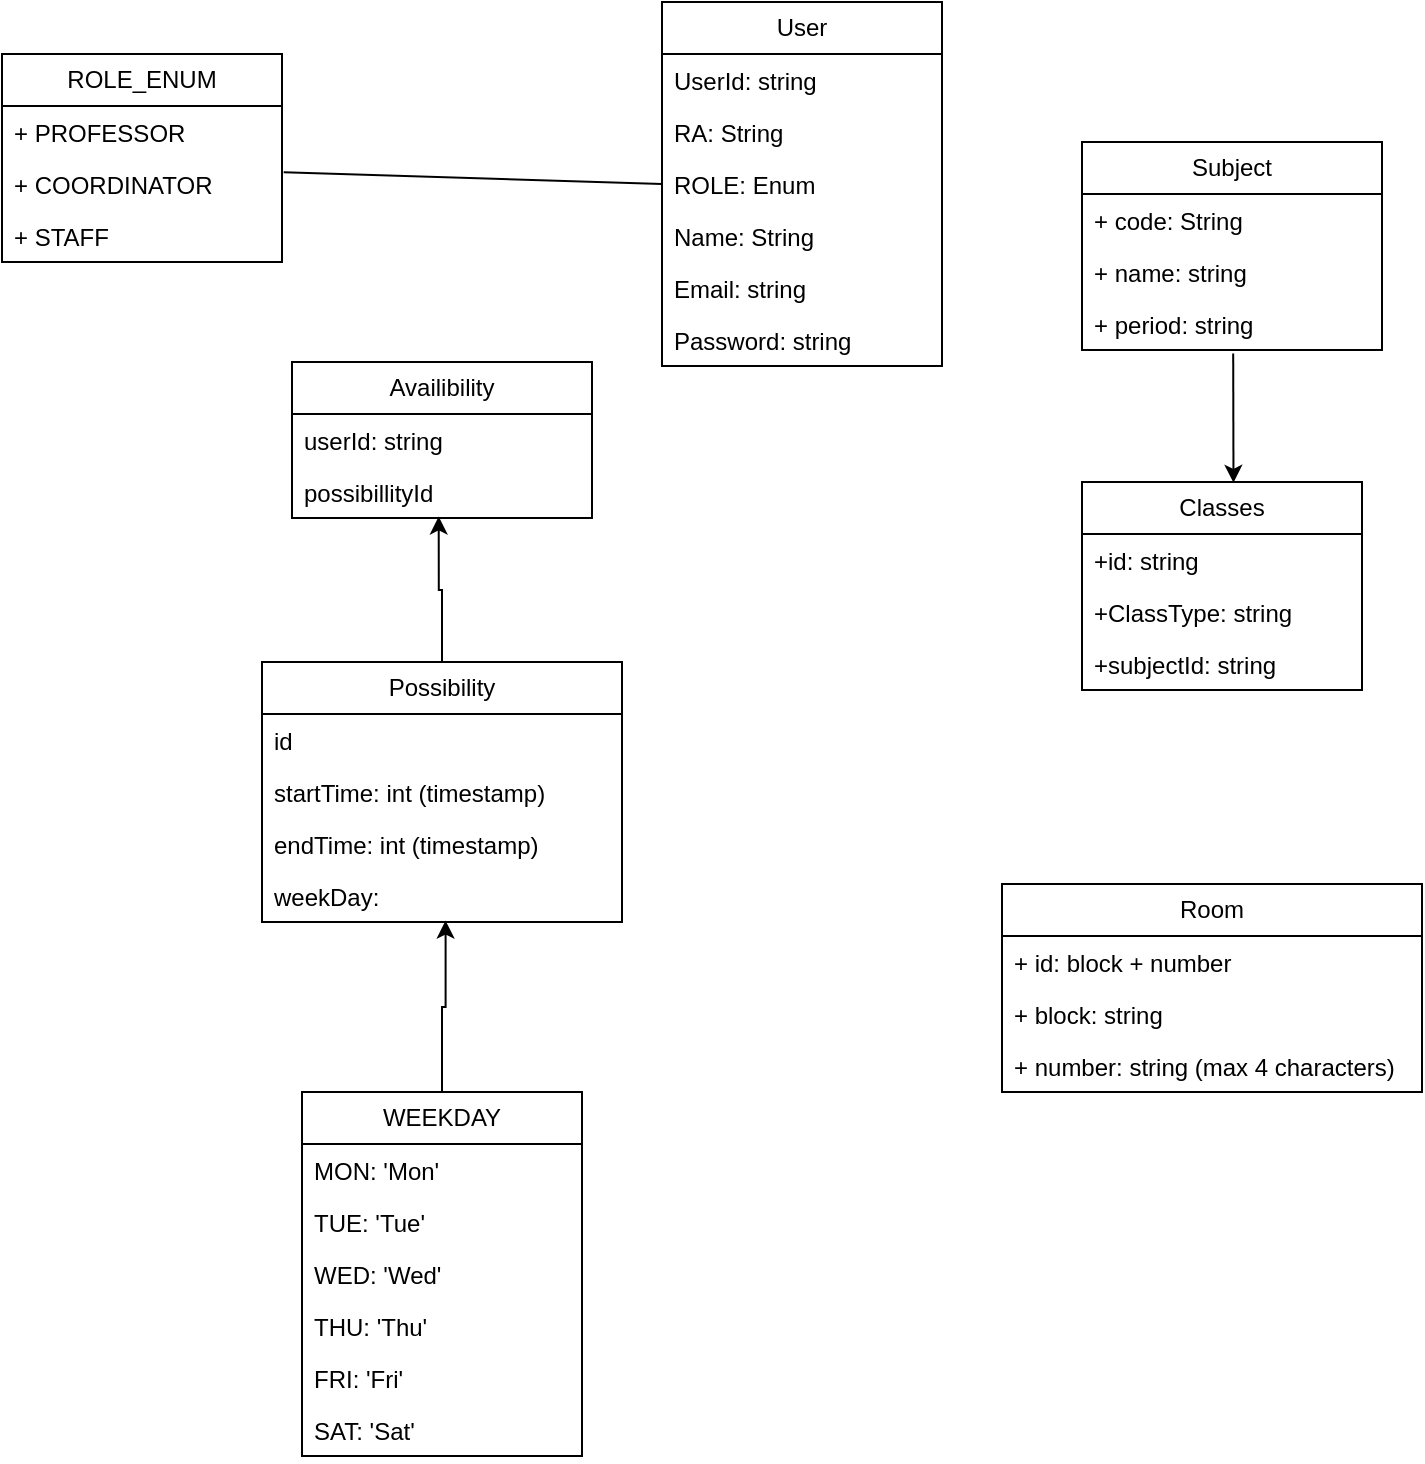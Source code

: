<mxfile>
    <diagram name="Página-1" id="IHzaLdeOFtBkrN-kL38t">
        <mxGraphModel dx="782" dy="599" grid="1" gridSize="10" guides="1" tooltips="1" connect="1" arrows="1" fold="1" page="1" pageScale="1" pageWidth="827" pageHeight="1169" math="0" shadow="0">
            <root>
                <mxCell id="0"/>
                <mxCell id="1" parent="0"/>
                <mxCell id="LT8aUoQQXbuHR3QGhIIL-1" value="User" style="swimlane;fontStyle=0;childLayout=stackLayout;horizontal=1;startSize=26;fillColor=none;horizontalStack=0;resizeParent=1;resizeParentMax=0;resizeLast=0;collapsible=1;marginBottom=0;whiteSpace=wrap;html=1;" parent="1" vertex="1">
                    <mxGeometry x="390" y="40" width="140" height="182" as="geometry"/>
                </mxCell>
                <mxCell id="LT8aUoQQXbuHR3QGhIIL-3" value="UserId: string" style="text;strokeColor=none;fillColor=none;align=left;verticalAlign=top;spacingLeft=4;spacingRight=4;overflow=hidden;rotatable=0;points=[[0,0.5],[1,0.5]];portConstraint=eastwest;whiteSpace=wrap;html=1;" parent="LT8aUoQQXbuHR3QGhIIL-1" vertex="1">
                    <mxGeometry y="26" width="140" height="26" as="geometry"/>
                </mxCell>
                <mxCell id="LT8aUoQQXbuHR3QGhIIL-4" value="RA: String" style="text;strokeColor=none;fillColor=none;align=left;verticalAlign=top;spacingLeft=4;spacingRight=4;overflow=hidden;rotatable=0;points=[[0,0.5],[1,0.5]];portConstraint=eastwest;whiteSpace=wrap;html=1;" parent="LT8aUoQQXbuHR3QGhIIL-1" vertex="1">
                    <mxGeometry y="52" width="140" height="26" as="geometry"/>
                </mxCell>
                <mxCell id="LT8aUoQQXbuHR3QGhIIL-25" value="ROLE: Enum" style="text;strokeColor=none;fillColor=none;align=left;verticalAlign=top;spacingLeft=4;spacingRight=4;overflow=hidden;rotatable=0;points=[[0,0.5],[1,0.5]];portConstraint=eastwest;whiteSpace=wrap;html=1;" parent="LT8aUoQQXbuHR3QGhIIL-1" vertex="1">
                    <mxGeometry y="78" width="140" height="26" as="geometry"/>
                </mxCell>
                <mxCell id="LT8aUoQQXbuHR3QGhIIL-37" value="Name: String" style="text;strokeColor=none;fillColor=none;align=left;verticalAlign=top;spacingLeft=4;spacingRight=4;overflow=hidden;rotatable=0;points=[[0,0.5],[1,0.5]];portConstraint=eastwest;whiteSpace=wrap;html=1;" parent="LT8aUoQQXbuHR3QGhIIL-1" vertex="1">
                    <mxGeometry y="104" width="140" height="26" as="geometry"/>
                </mxCell>
                <mxCell id="LT8aUoQQXbuHR3QGhIIL-38" value="Email: string" style="text;strokeColor=none;fillColor=none;align=left;verticalAlign=top;spacingLeft=4;spacingRight=4;overflow=hidden;rotatable=0;points=[[0,0.5],[1,0.5]];portConstraint=eastwest;whiteSpace=wrap;html=1;" parent="LT8aUoQQXbuHR3QGhIIL-1" vertex="1">
                    <mxGeometry y="130" width="140" height="26" as="geometry"/>
                </mxCell>
                <mxCell id="LT8aUoQQXbuHR3QGhIIL-44" value="Password: string" style="text;strokeColor=none;fillColor=none;align=left;verticalAlign=top;spacingLeft=4;spacingRight=4;overflow=hidden;rotatable=0;points=[[0,0.5],[1,0.5]];portConstraint=eastwest;whiteSpace=wrap;html=1;" parent="LT8aUoQQXbuHR3QGhIIL-1" vertex="1">
                    <mxGeometry y="156" width="140" height="26" as="geometry"/>
                </mxCell>
                <mxCell id="LT8aUoQQXbuHR3QGhIIL-13" value="Room" style="swimlane;fontStyle=0;childLayout=stackLayout;horizontal=1;startSize=26;fillColor=none;horizontalStack=0;resizeParent=1;resizeParentMax=0;resizeLast=0;collapsible=1;marginBottom=0;whiteSpace=wrap;html=1;" parent="1" vertex="1">
                    <mxGeometry x="560" y="481" width="210" height="104" as="geometry"/>
                </mxCell>
                <mxCell id="LT8aUoQQXbuHR3QGhIIL-14" value="+ id: block + number" style="text;strokeColor=none;fillColor=none;align=left;verticalAlign=top;spacingLeft=4;spacingRight=4;overflow=hidden;rotatable=0;points=[[0,0.5],[1,0.5]];portConstraint=eastwest;whiteSpace=wrap;html=1;" parent="LT8aUoQQXbuHR3QGhIIL-13" vertex="1">
                    <mxGeometry y="26" width="210" height="26" as="geometry"/>
                </mxCell>
                <mxCell id="LT8aUoQQXbuHR3QGhIIL-15" value="+ block: string" style="text;strokeColor=none;fillColor=none;align=left;verticalAlign=top;spacingLeft=4;spacingRight=4;overflow=hidden;rotatable=0;points=[[0,0.5],[1,0.5]];portConstraint=eastwest;whiteSpace=wrap;html=1;" parent="LT8aUoQQXbuHR3QGhIIL-13" vertex="1">
                    <mxGeometry y="52" width="210" height="26" as="geometry"/>
                </mxCell>
                <mxCell id="LT8aUoQQXbuHR3QGhIIL-16" value="+ number: string (max 4 characters)" style="text;strokeColor=none;fillColor=none;align=left;verticalAlign=top;spacingLeft=4;spacingRight=4;overflow=hidden;rotatable=0;points=[[0,0.5],[1,0.5]];portConstraint=eastwest;whiteSpace=wrap;html=1;" parent="LT8aUoQQXbuHR3QGhIIL-13" vertex="1">
                    <mxGeometry y="78" width="210" height="26" as="geometry"/>
                </mxCell>
                <mxCell id="LT8aUoQQXbuHR3QGhIIL-17" value="Subject" style="swimlane;fontStyle=0;childLayout=stackLayout;horizontal=1;startSize=26;fillColor=none;horizontalStack=0;resizeParent=1;resizeParentMax=0;resizeLast=0;collapsible=1;marginBottom=0;whiteSpace=wrap;html=1;" parent="1" vertex="1">
                    <mxGeometry x="600" y="110" width="150" height="104" as="geometry"/>
                </mxCell>
                <mxCell id="LT8aUoQQXbuHR3QGhIIL-18" value="+ code: String" style="text;strokeColor=none;fillColor=none;align=left;verticalAlign=top;spacingLeft=4;spacingRight=4;overflow=hidden;rotatable=0;points=[[0,0.5],[1,0.5]];portConstraint=eastwest;whiteSpace=wrap;html=1;" parent="LT8aUoQQXbuHR3QGhIIL-17" vertex="1">
                    <mxGeometry y="26" width="150" height="26" as="geometry"/>
                </mxCell>
                <mxCell id="LT8aUoQQXbuHR3QGhIIL-19" value="+ name: string" style="text;strokeColor=none;fillColor=none;align=left;verticalAlign=top;spacingLeft=4;spacingRight=4;overflow=hidden;rotatable=0;points=[[0,0.5],[1,0.5]];portConstraint=eastwest;whiteSpace=wrap;html=1;" parent="LT8aUoQQXbuHR3QGhIIL-17" vertex="1">
                    <mxGeometry y="52" width="150" height="26" as="geometry"/>
                </mxCell>
                <mxCell id="7WcmVRJW85BS8sAUSwsT-3" value="+ period: string" style="text;strokeColor=none;fillColor=none;align=left;verticalAlign=top;spacingLeft=4;spacingRight=4;overflow=hidden;rotatable=0;points=[[0,0.5],[1,0.5]];portConstraint=eastwest;whiteSpace=wrap;html=1;" parent="LT8aUoQQXbuHR3QGhIIL-17" vertex="1">
                    <mxGeometry y="78" width="150" height="26" as="geometry"/>
                </mxCell>
                <mxCell id="LT8aUoQQXbuHR3QGhIIL-21" value="Classes" style="swimlane;fontStyle=0;childLayout=stackLayout;horizontal=1;startSize=26;fillColor=none;horizontalStack=0;resizeParent=1;resizeParentMax=0;resizeLast=0;collapsible=1;marginBottom=0;whiteSpace=wrap;html=1;" parent="1" vertex="1">
                    <mxGeometry x="600" y="280" width="140" height="104" as="geometry"/>
                </mxCell>
                <mxCell id="LT8aUoQQXbuHR3QGhIIL-22" value="+id: string" style="text;strokeColor=none;fillColor=none;align=left;verticalAlign=top;spacingLeft=4;spacingRight=4;overflow=hidden;rotatable=0;points=[[0,0.5],[1,0.5]];portConstraint=eastwest;whiteSpace=wrap;html=1;" parent="LT8aUoQQXbuHR3QGhIIL-21" vertex="1">
                    <mxGeometry y="26" width="140" height="26" as="geometry"/>
                </mxCell>
                <mxCell id="LT8aUoQQXbuHR3QGhIIL-23" value="+ClassType: string" style="text;strokeColor=none;fillColor=none;align=left;verticalAlign=top;spacingLeft=4;spacingRight=4;overflow=hidden;rotatable=0;points=[[0,0.5],[1,0.5]];portConstraint=eastwest;whiteSpace=wrap;html=1;" parent="LT8aUoQQXbuHR3QGhIIL-21" vertex="1">
                    <mxGeometry y="52" width="140" height="26" as="geometry"/>
                </mxCell>
                <mxCell id="2" value="+subjectId: string" style="text;strokeColor=none;fillColor=none;align=left;verticalAlign=top;spacingLeft=4;spacingRight=4;overflow=hidden;rotatable=0;points=[[0,0.5],[1,0.5]];portConstraint=eastwest;whiteSpace=wrap;html=1;" vertex="1" parent="LT8aUoQQXbuHR3QGhIIL-21">
                    <mxGeometry y="78" width="140" height="26" as="geometry"/>
                </mxCell>
                <mxCell id="LT8aUoQQXbuHR3QGhIIL-32" value="ROLE_ENUM" style="swimlane;fontStyle=0;childLayout=stackLayout;horizontal=1;startSize=26;fillColor=none;horizontalStack=0;resizeParent=1;resizeParentMax=0;resizeLast=0;collapsible=1;marginBottom=0;whiteSpace=wrap;html=1;" parent="1" vertex="1">
                    <mxGeometry x="60" y="66" width="140" height="104" as="geometry"/>
                </mxCell>
                <mxCell id="LT8aUoQQXbuHR3QGhIIL-33" value="+ PROFESSOR" style="text;strokeColor=none;fillColor=none;align=left;verticalAlign=top;spacingLeft=4;spacingRight=4;overflow=hidden;rotatable=0;points=[[0,0.5],[1,0.5]];portConstraint=eastwest;whiteSpace=wrap;html=1;" parent="LT8aUoQQXbuHR3QGhIIL-32" vertex="1">
                    <mxGeometry y="26" width="140" height="26" as="geometry"/>
                </mxCell>
                <mxCell id="LT8aUoQQXbuHR3QGhIIL-34" value="+ COORDINATOR" style="text;strokeColor=none;fillColor=none;align=left;verticalAlign=top;spacingLeft=4;spacingRight=4;overflow=hidden;rotatable=0;points=[[0,0.5],[1,0.5]];portConstraint=eastwest;whiteSpace=wrap;html=1;" parent="LT8aUoQQXbuHR3QGhIIL-32" vertex="1">
                    <mxGeometry y="52" width="140" height="26" as="geometry"/>
                </mxCell>
                <mxCell id="LT8aUoQQXbuHR3QGhIIL-35" value="+ STAFF" style="text;strokeColor=none;fillColor=none;align=left;verticalAlign=top;spacingLeft=4;spacingRight=4;overflow=hidden;rotatable=0;points=[[0,0.5],[1,0.5]];portConstraint=eastwest;whiteSpace=wrap;html=1;" parent="LT8aUoQQXbuHR3QGhIIL-32" vertex="1">
                    <mxGeometry y="78" width="140" height="26" as="geometry"/>
                </mxCell>
                <mxCell id="QKernIM4GBBUuiEV-H7C-9" value="Availibility" style="swimlane;fontStyle=0;childLayout=stackLayout;horizontal=1;startSize=26;fillColor=none;horizontalStack=0;resizeParent=1;resizeParentMax=0;resizeLast=0;collapsible=1;marginBottom=0;whiteSpace=wrap;html=1;" parent="1" vertex="1">
                    <mxGeometry x="205" y="220" width="150" height="78" as="geometry"/>
                </mxCell>
                <mxCell id="QKernIM4GBBUuiEV-H7C-10" value="userId: string" style="text;strokeColor=none;fillColor=none;align=left;verticalAlign=top;spacingLeft=4;spacingRight=4;overflow=hidden;rotatable=0;points=[[0,0.5],[1,0.5]];portConstraint=eastwest;whiteSpace=wrap;html=1;" parent="QKernIM4GBBUuiEV-H7C-9" vertex="1">
                    <mxGeometry y="26" width="150" height="26" as="geometry"/>
                </mxCell>
                <mxCell id="QKernIM4GBBUuiEV-H7C-11" value="possibillityId" style="text;strokeColor=none;fillColor=none;align=left;verticalAlign=top;spacingLeft=4;spacingRight=4;overflow=hidden;rotatable=0;points=[[0,0.5],[1,0.5]];portConstraint=eastwest;whiteSpace=wrap;html=1;" parent="QKernIM4GBBUuiEV-H7C-9" vertex="1">
                    <mxGeometry y="52" width="150" height="26" as="geometry"/>
                </mxCell>
                <mxCell id="Jhc6XiXj05nsLunLRznl-2" value="" style="endArrow=none;html=1;rounded=0;entryX=0;entryY=0.5;entryDx=0;entryDy=0;exitX=1.006;exitY=0.275;exitDx=0;exitDy=0;exitPerimeter=0;" parent="1" source="LT8aUoQQXbuHR3QGhIIL-34" target="LT8aUoQQXbuHR3QGhIIL-25" edge="1">
                    <mxGeometry width="50" height="50" relative="1" as="geometry">
                        <mxPoint x="210" y="210" as="sourcePoint"/>
                        <mxPoint x="260" y="160" as="targetPoint"/>
                    </mxGeometry>
                </mxCell>
                <mxCell id="Jhc6XiXj05nsLunLRznl-5" value="" style="endArrow=classic;html=1;rounded=0;exitX=0.504;exitY=1.066;exitDx=0;exitDy=0;exitPerimeter=0;entryX=0.541;entryY=0.004;entryDx=0;entryDy=0;entryPerimeter=0;" parent="1" source="7WcmVRJW85BS8sAUSwsT-3" target="LT8aUoQQXbuHR3QGhIIL-21" edge="1">
                    <mxGeometry width="50" height="50" relative="1" as="geometry">
                        <mxPoint x="770" y="290" as="sourcePoint"/>
                        <mxPoint x="670" y="280" as="targetPoint"/>
                    </mxGeometry>
                </mxCell>
                <mxCell id="LT8aUoQQXbuHR3QGhIIL-39" value="Possibility" style="swimlane;fontStyle=0;childLayout=stackLayout;horizontal=1;startSize=26;fillColor=none;horizontalStack=0;resizeParent=1;resizeParentMax=0;resizeLast=0;collapsible=1;marginBottom=0;whiteSpace=wrap;html=1;" parent="1" vertex="1">
                    <mxGeometry x="190" y="370" width="180" height="130" as="geometry"/>
                </mxCell>
                <mxCell id="LT8aUoQQXbuHR3QGhIIL-40" value="id" style="text;strokeColor=none;fillColor=none;align=left;verticalAlign=top;spacingLeft=4;spacingRight=4;overflow=hidden;rotatable=0;points=[[0,0.5],[1,0.5]];portConstraint=eastwest;whiteSpace=wrap;html=1;" parent="LT8aUoQQXbuHR3QGhIIL-39" vertex="1">
                    <mxGeometry y="26" width="180" height="26" as="geometry"/>
                </mxCell>
                <mxCell id="LT8aUoQQXbuHR3QGhIIL-41" value="startTime: int (timestamp)" style="text;strokeColor=none;fillColor=none;align=left;verticalAlign=top;spacingLeft=4;spacingRight=4;overflow=hidden;rotatable=0;points=[[0,0.5],[1,0.5]];portConstraint=eastwest;whiteSpace=wrap;html=1;" parent="LT8aUoQQXbuHR3QGhIIL-39" vertex="1">
                    <mxGeometry y="52" width="180" height="26" as="geometry"/>
                </mxCell>
                <mxCell id="LT8aUoQQXbuHR3QGhIIL-42" value="endTime: int (timestamp)" style="text;strokeColor=none;fillColor=none;align=left;verticalAlign=top;spacingLeft=4;spacingRight=4;overflow=hidden;rotatable=0;points=[[0,0.5],[1,0.5]];portConstraint=eastwest;whiteSpace=wrap;html=1;" parent="LT8aUoQQXbuHR3QGhIIL-39" vertex="1">
                    <mxGeometry y="78" width="180" height="26" as="geometry"/>
                </mxCell>
                <mxCell id="LT8aUoQQXbuHR3QGhIIL-46" value="weekDay:" style="text;strokeColor=none;fillColor=none;align=left;verticalAlign=top;spacingLeft=4;spacingRight=4;overflow=hidden;rotatable=0;points=[[0,0.5],[1,0.5]];portConstraint=eastwest;whiteSpace=wrap;html=1;" parent="LT8aUoQQXbuHR3QGhIIL-39" vertex="1">
                    <mxGeometry y="104" width="180" height="26" as="geometry"/>
                </mxCell>
                <mxCell id="LT8aUoQQXbuHR3QGhIIL-45" style="edgeStyle=orthogonalEdgeStyle;rounded=0;orthogonalLoop=1;jettySize=auto;html=1;exitX=0.5;exitY=0;exitDx=0;exitDy=0;entryX=0.489;entryY=0.971;entryDx=0;entryDy=0;entryPerimeter=0;" parent="1" source="LT8aUoQQXbuHR3QGhIIL-39" target="QKernIM4GBBUuiEV-H7C-11" edge="1">
                    <mxGeometry relative="1" as="geometry"/>
                </mxCell>
                <mxCell id="LT8aUoQQXbuHR3QGhIIL-47" value="WEEKDAY" style="swimlane;fontStyle=0;childLayout=stackLayout;horizontal=1;startSize=26;fillColor=none;horizontalStack=0;resizeParent=1;resizeParentMax=0;resizeLast=0;collapsible=1;marginBottom=0;whiteSpace=wrap;html=1;" parent="1" vertex="1">
                    <mxGeometry x="210" y="585" width="140" height="182" as="geometry"/>
                </mxCell>
                <mxCell id="LT8aUoQQXbuHR3QGhIIL-48" value="MON: 'Mon'" style="text;strokeColor=none;fillColor=none;align=left;verticalAlign=top;spacingLeft=4;spacingRight=4;overflow=hidden;rotatable=0;points=[[0,0.5],[1,0.5]];portConstraint=eastwest;whiteSpace=wrap;html=1;" parent="LT8aUoQQXbuHR3QGhIIL-47" vertex="1">
                    <mxGeometry y="26" width="140" height="26" as="geometry"/>
                </mxCell>
                <mxCell id="LT8aUoQQXbuHR3QGhIIL-49" value="TUE: 'Tue'" style="text;strokeColor=none;fillColor=none;align=left;verticalAlign=top;spacingLeft=4;spacingRight=4;overflow=hidden;rotatable=0;points=[[0,0.5],[1,0.5]];portConstraint=eastwest;whiteSpace=wrap;html=1;" parent="LT8aUoQQXbuHR3QGhIIL-47" vertex="1">
                    <mxGeometry y="52" width="140" height="26" as="geometry"/>
                </mxCell>
                <mxCell id="LT8aUoQQXbuHR3QGhIIL-50" value="WED: 'Wed'" style="text;strokeColor=none;fillColor=none;align=left;verticalAlign=top;spacingLeft=4;spacingRight=4;overflow=hidden;rotatable=0;points=[[0,0.5],[1,0.5]];portConstraint=eastwest;whiteSpace=wrap;html=1;" parent="LT8aUoQQXbuHR3QGhIIL-47" vertex="1">
                    <mxGeometry y="78" width="140" height="26" as="geometry"/>
                </mxCell>
                <mxCell id="LT8aUoQQXbuHR3QGhIIL-51" value="THU: 'Thu'" style="text;strokeColor=none;fillColor=none;align=left;verticalAlign=top;spacingLeft=4;spacingRight=4;overflow=hidden;rotatable=0;points=[[0,0.5],[1,0.5]];portConstraint=eastwest;whiteSpace=wrap;html=1;" parent="LT8aUoQQXbuHR3QGhIIL-47" vertex="1">
                    <mxGeometry y="104" width="140" height="26" as="geometry"/>
                </mxCell>
                <mxCell id="LT8aUoQQXbuHR3QGhIIL-52" value="FRI: 'Fri'" style="text;strokeColor=none;fillColor=none;align=left;verticalAlign=top;spacingLeft=4;spacingRight=4;overflow=hidden;rotatable=0;points=[[0,0.5],[1,0.5]];portConstraint=eastwest;whiteSpace=wrap;html=1;" parent="LT8aUoQQXbuHR3QGhIIL-47" vertex="1">
                    <mxGeometry y="130" width="140" height="26" as="geometry"/>
                </mxCell>
                <mxCell id="LT8aUoQQXbuHR3QGhIIL-53" value="SAT: 'Sat'" style="text;strokeColor=none;fillColor=none;align=left;verticalAlign=top;spacingLeft=4;spacingRight=4;overflow=hidden;rotatable=0;points=[[0,0.5],[1,0.5]];portConstraint=eastwest;whiteSpace=wrap;html=1;" parent="LT8aUoQQXbuHR3QGhIIL-47" vertex="1">
                    <mxGeometry y="156" width="140" height="26" as="geometry"/>
                </mxCell>
                <mxCell id="LT8aUoQQXbuHR3QGhIIL-54" style="edgeStyle=orthogonalEdgeStyle;rounded=0;orthogonalLoop=1;jettySize=auto;html=1;entryX=0.51;entryY=0.973;entryDx=0;entryDy=0;entryPerimeter=0;" parent="1" source="LT8aUoQQXbuHR3QGhIIL-47" target="LT8aUoQQXbuHR3QGhIIL-46" edge="1">
                    <mxGeometry relative="1" as="geometry"/>
                </mxCell>
            </root>
        </mxGraphModel>
    </diagram>
</mxfile>